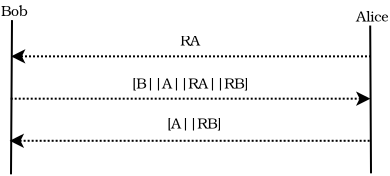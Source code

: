 <?xml version="1.0" encoding="UTF-8"?>
<dia:diagram xmlns:dia="http://www.lysator.liu.se/~alla/dia/">
  <dia:layer name="Фон" visible="true" active="true">
    <dia:group>
      <dia:group>
        <dia:object type="Standard - Line" version="0" id="O0">
          <dia:attribute name="obj_pos">
            <dia:point val="18.75,3.013"/>
          </dia:attribute>
          <dia:attribute name="obj_bb">
            <dia:rectangle val="0.638,2.651;18.8,3.374"/>
          </dia:attribute>
          <dia:attribute name="conn_endpoints">
            <dia:point val="18.75,3.013"/>
            <dia:point val="0.75,3.013"/>
          </dia:attribute>
          <dia:attribute name="numcp">
            <dia:int val="1"/>
          </dia:attribute>
          <dia:attribute name="line_style">
            <dia:enum val="4"/>
          </dia:attribute>
          <dia:attribute name="end_arrow">
            <dia:enum val="22"/>
          </dia:attribute>
          <dia:attribute name="end_arrow_length">
            <dia:real val="0.5"/>
          </dia:attribute>
          <dia:attribute name="end_arrow_width">
            <dia:real val="0.5"/>
          </dia:attribute>
        </dia:object>
        <dia:object type="Standard - Text" version="1" id="O1">
          <dia:attribute name="obj_pos">
            <dia:point val="9.21,2.473"/>
          </dia:attribute>
          <dia:attribute name="obj_bb">
            <dia:rectangle val="9.21,1.718;10.203,2.663"/>
          </dia:attribute>
          <dia:attribute name="text">
            <dia:composite type="text">
              <dia:attribute name="string">
                <dia:string>#RA#</dia:string>
              </dia:attribute>
              <dia:attribute name="font">
                <dia:font family="TeX Gyre Bonum" style="0" name="Courier"/>
              </dia:attribute>
              <dia:attribute name="height">
                <dia:real val="0.882"/>
              </dia:attribute>
              <dia:attribute name="pos">
                <dia:point val="9.21,2.473"/>
              </dia:attribute>
              <dia:attribute name="color">
                <dia:color val="#000000"/>
              </dia:attribute>
              <dia:attribute name="alignment">
                <dia:enum val="0"/>
              </dia:attribute>
            </dia:composite>
          </dia:attribute>
          <dia:attribute name="valign">
            <dia:enum val="3"/>
          </dia:attribute>
        </dia:object>
      </dia:group>
      <dia:group>
        <dia:object type="Standard - Line" version="0" id="O2">
          <dia:attribute name="obj_pos">
            <dia:point val="18.722,5.129"/>
          </dia:attribute>
          <dia:attribute name="obj_bb">
            <dia:rectangle val="0.672,4.768;18.772,5.491"/>
          </dia:attribute>
          <dia:attribute name="conn_endpoints">
            <dia:point val="18.722,5.129"/>
            <dia:point val="0.722,5.129"/>
          </dia:attribute>
          <dia:attribute name="numcp">
            <dia:int val="1"/>
          </dia:attribute>
          <dia:attribute name="line_style">
            <dia:enum val="4"/>
          </dia:attribute>
          <dia:attribute name="start_arrow">
            <dia:enum val="22"/>
          </dia:attribute>
          <dia:attribute name="start_arrow_length">
            <dia:real val="0.5"/>
          </dia:attribute>
          <dia:attribute name="start_arrow_width">
            <dia:real val="0.5"/>
          </dia:attribute>
        </dia:object>
        <dia:object type="Standard - Text" version="1" id="O3">
          <dia:attribute name="obj_pos">
            <dia:point val="6.81,4.622"/>
          </dia:attribute>
          <dia:attribute name="obj_bb">
            <dia:rectangle val="6.81,3.868;12.79,4.812"/>
          </dia:attribute>
          <dia:attribute name="text">
            <dia:composite type="text">
              <dia:attribute name="string">
                <dia:string>#[B||A||RA||RB]#</dia:string>
              </dia:attribute>
              <dia:attribute name="font">
                <dia:font family="TeX Gyre Bonum" style="0" name="Courier"/>
              </dia:attribute>
              <dia:attribute name="height">
                <dia:real val="0.882"/>
              </dia:attribute>
              <dia:attribute name="pos">
                <dia:point val="6.81,4.622"/>
              </dia:attribute>
              <dia:attribute name="color">
                <dia:color val="#000000"/>
              </dia:attribute>
              <dia:attribute name="alignment">
                <dia:enum val="0"/>
              </dia:attribute>
            </dia:composite>
          </dia:attribute>
          <dia:attribute name="valign">
            <dia:enum val="3"/>
          </dia:attribute>
        </dia:object>
      </dia:group>
      <dia:group>
        <dia:object type="Standard - Line" version="0" id="O4">
          <dia:attribute name="obj_pos">
            <dia:point val="18.682,7.234"/>
          </dia:attribute>
          <dia:attribute name="obj_bb">
            <dia:rectangle val="0.57,6.872;18.732,7.596"/>
          </dia:attribute>
          <dia:attribute name="conn_endpoints">
            <dia:point val="18.682,7.234"/>
            <dia:point val="0.682,7.234"/>
          </dia:attribute>
          <dia:attribute name="numcp">
            <dia:int val="1"/>
          </dia:attribute>
          <dia:attribute name="line_style">
            <dia:enum val="4"/>
          </dia:attribute>
          <dia:attribute name="end_arrow">
            <dia:enum val="22"/>
          </dia:attribute>
          <dia:attribute name="end_arrow_length">
            <dia:real val="0.5"/>
          </dia:attribute>
          <dia:attribute name="end_arrow_width">
            <dia:real val="0.5"/>
          </dia:attribute>
        </dia:object>
        <dia:object type="Standard - Text" version="1" id="O5">
          <dia:attribute name="obj_pos">
            <dia:point val="8.56,6.622"/>
          </dia:attribute>
          <dia:attribute name="obj_bb">
            <dia:rectangle val="8.56,5.867;11.34,6.812"/>
          </dia:attribute>
          <dia:attribute name="text">
            <dia:composite type="text">
              <dia:attribute name="string">
                <dia:string>#[A||RB]#</dia:string>
              </dia:attribute>
              <dia:attribute name="font">
                <dia:font family="TeX Gyre Bonum" style="0" name="Courier"/>
              </dia:attribute>
              <dia:attribute name="height">
                <dia:real val="0.882"/>
              </dia:attribute>
              <dia:attribute name="pos">
                <dia:point val="8.56,6.622"/>
              </dia:attribute>
              <dia:attribute name="color">
                <dia:color val="#000000"/>
              </dia:attribute>
              <dia:attribute name="alignment">
                <dia:enum val="0"/>
              </dia:attribute>
            </dia:composite>
          </dia:attribute>
          <dia:attribute name="valign">
            <dia:enum val="3"/>
          </dia:attribute>
        </dia:object>
      </dia:group>
      <dia:group>
        <dia:object type="Standard - Line" version="0" id="O6">
          <dia:attribute name="obj_pos">
            <dia:point val="0.8,1.2"/>
          </dia:attribute>
          <dia:attribute name="obj_bb">
            <dia:rectangle val="0.7,1.15;0.85,8.963"/>
          </dia:attribute>
          <dia:attribute name="conn_endpoints">
            <dia:point val="0.8,1.2"/>
            <dia:point val="0.75,8.912"/>
          </dia:attribute>
          <dia:attribute name="numcp">
            <dia:int val="1"/>
          </dia:attribute>
        </dia:object>
        <dia:object type="Standard - Text" version="1" id="O7">
          <dia:attribute name="obj_pos">
            <dia:point val="0.25,1"/>
          </dia:attribute>
          <dia:attribute name="obj_bb">
            <dia:rectangle val="0.25,0.245;1.605,1.19"/>
          </dia:attribute>
          <dia:attribute name="text">
            <dia:composite type="text">
              <dia:attribute name="string">
                <dia:string>#Bob#</dia:string>
              </dia:attribute>
              <dia:attribute name="font">
                <dia:font family="TeX Gyre Bonum" style="0" name="Courier"/>
              </dia:attribute>
              <dia:attribute name="height">
                <dia:real val="0.882"/>
              </dia:attribute>
              <dia:attribute name="pos">
                <dia:point val="0.25,1"/>
              </dia:attribute>
              <dia:attribute name="color">
                <dia:color val="#000000"/>
              </dia:attribute>
              <dia:attribute name="alignment">
                <dia:enum val="0"/>
              </dia:attribute>
            </dia:composite>
          </dia:attribute>
          <dia:attribute name="valign">
            <dia:enum val="3"/>
          </dia:attribute>
        </dia:object>
      </dia:group>
      <dia:group>
        <dia:object type="Standard - Line" version="0" id="O8">
          <dia:attribute name="obj_pos">
            <dia:point val="18.71,1.472"/>
          </dia:attribute>
          <dia:attribute name="obj_bb">
            <dia:rectangle val="18.66,1.422;18.8,8.913"/>
          </dia:attribute>
          <dia:attribute name="conn_endpoints">
            <dia:point val="18.71,1.472"/>
            <dia:point val="18.75,8.863"/>
          </dia:attribute>
          <dia:attribute name="numcp">
            <dia:int val="1"/>
          </dia:attribute>
        </dia:object>
        <dia:object type="Standard - Text" version="1" id="O9">
          <dia:attribute name="obj_pos">
            <dia:point val="18.01,1.272"/>
          </dia:attribute>
          <dia:attribute name="obj_bb">
            <dia:rectangle val="18.01,0.517;19.657,1.462"/>
          </dia:attribute>
          <dia:attribute name="text">
            <dia:composite type="text">
              <dia:attribute name="string">
                <dia:string>#Alice#</dia:string>
              </dia:attribute>
              <dia:attribute name="font">
                <dia:font family="TeX Gyre Bonum" style="0" name="Courier"/>
              </dia:attribute>
              <dia:attribute name="height">
                <dia:real val="0.882"/>
              </dia:attribute>
              <dia:attribute name="pos">
                <dia:point val="18.01,1.272"/>
              </dia:attribute>
              <dia:attribute name="color">
                <dia:color val="#000000"/>
              </dia:attribute>
              <dia:attribute name="alignment">
                <dia:enum val="0"/>
              </dia:attribute>
            </dia:composite>
          </dia:attribute>
          <dia:attribute name="valign">
            <dia:enum val="3"/>
          </dia:attribute>
        </dia:object>
      </dia:group>
    </dia:group>
  </dia:layer>
</dia:diagram>
